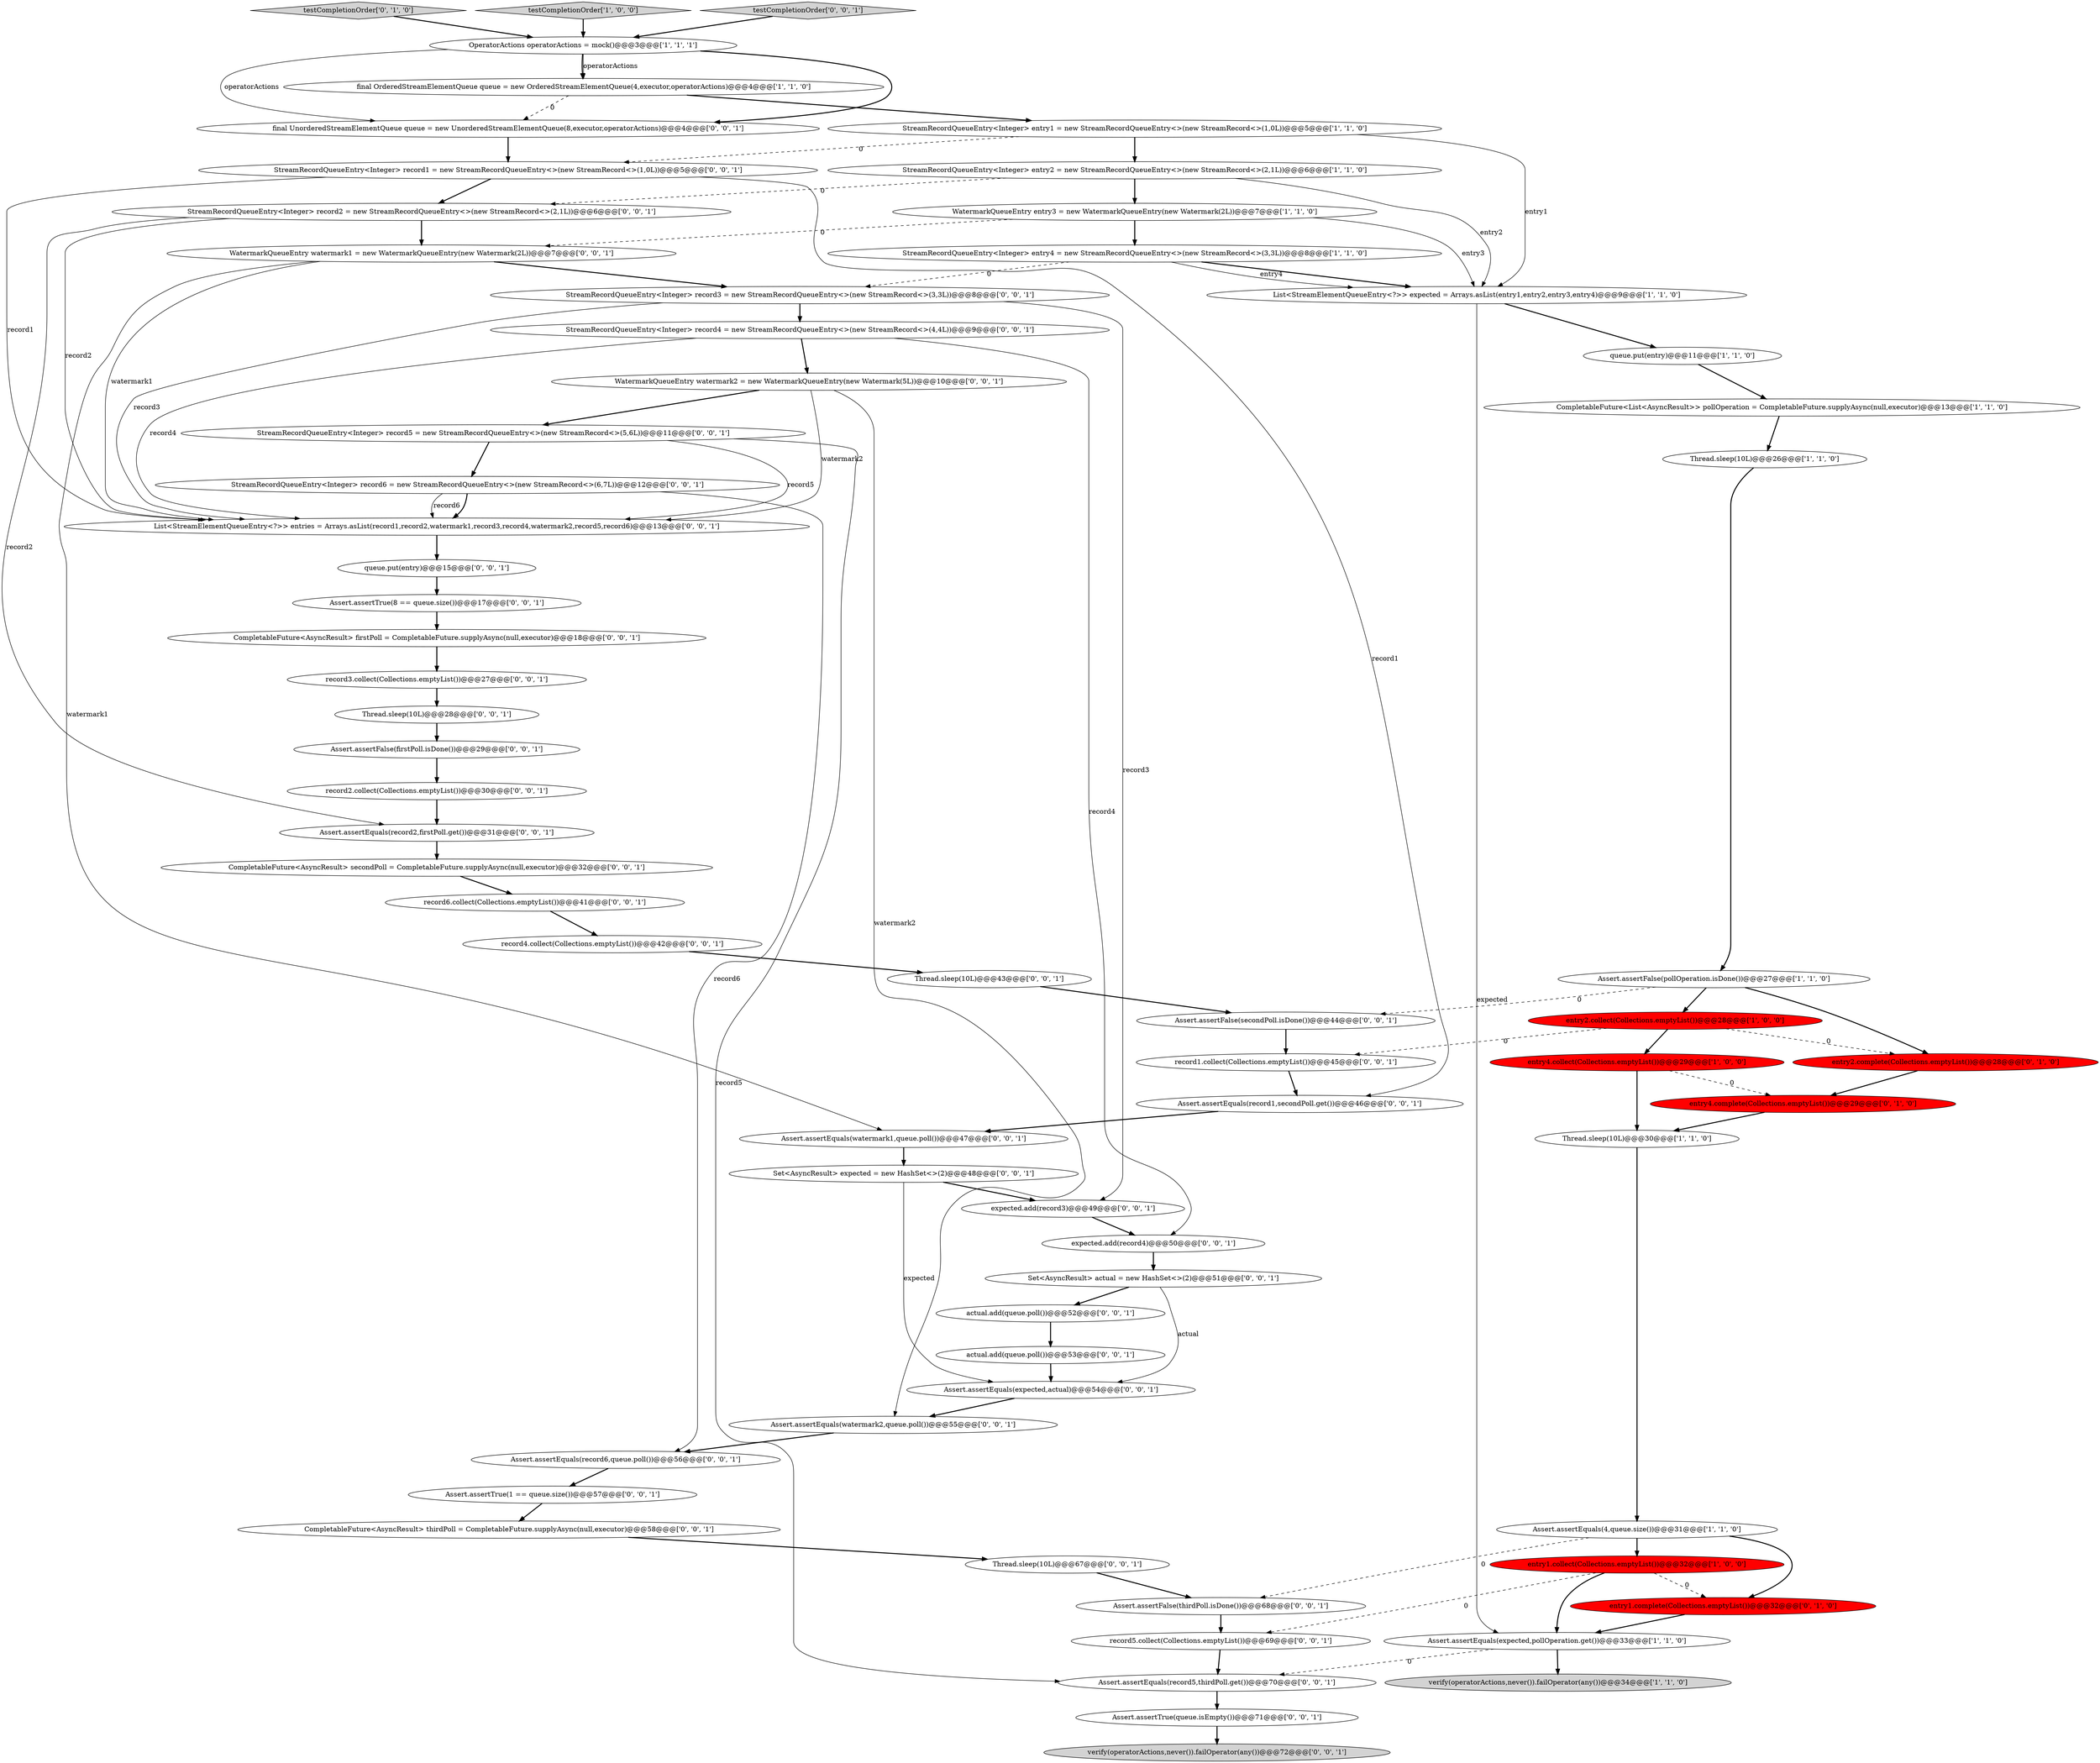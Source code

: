 digraph {
61 [style = filled, label = "record6.collect(Collections.emptyList())@@@41@@@['0', '0', '1']", fillcolor = white, shape = ellipse image = "AAA0AAABBB3BBB"];
62 [style = filled, label = "Assert.assertTrue(1 == queue.size())@@@57@@@['0', '0', '1']", fillcolor = white, shape = ellipse image = "AAA0AAABBB3BBB"];
17 [style = filled, label = "Thread.sleep(10L)@@@30@@@['1', '1', '0']", fillcolor = white, shape = ellipse image = "AAA0AAABBB1BBB"];
56 [style = filled, label = "record4.collect(Collections.emptyList())@@@42@@@['0', '0', '1']", fillcolor = white, shape = ellipse image = "AAA0AAABBB3BBB"];
9 [style = filled, label = "OperatorActions operatorActions = mock()@@@3@@@['1', '1', '1']", fillcolor = white, shape = ellipse image = "AAA0AAABBB1BBB"];
24 [style = filled, label = "StreamRecordQueueEntry<Integer> record5 = new StreamRecordQueueEntry<>(new StreamRecord<>(5,6L))@@@11@@@['0', '0', '1']", fillcolor = white, shape = ellipse image = "AAA0AAABBB3BBB"];
31 [style = filled, label = "Thread.sleep(10L)@@@67@@@['0', '0', '1']", fillcolor = white, shape = ellipse image = "AAA0AAABBB3BBB"];
43 [style = filled, label = "CompletableFuture<AsyncResult> firstPoll = CompletableFuture.supplyAsync(null,executor)@@@18@@@['0', '0', '1']", fillcolor = white, shape = ellipse image = "AAA0AAABBB3BBB"];
21 [style = filled, label = "entry2.complete(Collections.emptyList())@@@28@@@['0', '1', '0']", fillcolor = red, shape = ellipse image = "AAA1AAABBB2BBB"];
64 [style = filled, label = "actual.add(queue.poll())@@@52@@@['0', '0', '1']", fillcolor = white, shape = ellipse image = "AAA0AAABBB3BBB"];
8 [style = filled, label = "Assert.assertEquals(expected,pollOperation.get())@@@33@@@['1', '1', '0']", fillcolor = white, shape = ellipse image = "AAA0AAABBB1BBB"];
28 [style = filled, label = "Assert.assertFalse(secondPoll.isDone())@@@44@@@['0', '0', '1']", fillcolor = white, shape = ellipse image = "AAA0AAABBB3BBB"];
35 [style = filled, label = "Thread.sleep(10L)@@@43@@@['0', '0', '1']", fillcolor = white, shape = ellipse image = "AAA0AAABBB3BBB"];
39 [style = filled, label = "StreamRecordQueueEntry<Integer> record1 = new StreamRecordQueueEntry<>(new StreamRecord<>(1,0L))@@@5@@@['0', '0', '1']", fillcolor = white, shape = ellipse image = "AAA0AAABBB3BBB"];
1 [style = filled, label = "StreamRecordQueueEntry<Integer> entry4 = new StreamRecordQueueEntry<>(new StreamRecord<>(3,3L))@@@8@@@['1', '1', '0']", fillcolor = white, shape = ellipse image = "AAA0AAABBB1BBB"];
18 [style = filled, label = "WatermarkQueueEntry entry3 = new WatermarkQueueEntry(new Watermark(2L))@@@7@@@['1', '1', '0']", fillcolor = white, shape = ellipse image = "AAA0AAABBB1BBB"];
57 [style = filled, label = "Assert.assertEquals(watermark2,queue.poll())@@@55@@@['0', '0', '1']", fillcolor = white, shape = ellipse image = "AAA0AAABBB3BBB"];
52 [style = filled, label = "actual.add(queue.poll())@@@53@@@['0', '0', '1']", fillcolor = white, shape = ellipse image = "AAA0AAABBB3BBB"];
32 [style = filled, label = "Assert.assertEquals(record2,firstPoll.get())@@@31@@@['0', '0', '1']", fillcolor = white, shape = ellipse image = "AAA0AAABBB3BBB"];
22 [style = filled, label = "testCompletionOrder['0', '1', '0']", fillcolor = lightgray, shape = diamond image = "AAA0AAABBB2BBB"];
36 [style = filled, label = "StreamRecordQueueEntry<Integer> record4 = new StreamRecordQueueEntry<>(new StreamRecord<>(4,4L))@@@9@@@['0', '0', '1']", fillcolor = white, shape = ellipse image = "AAA0AAABBB3BBB"];
7 [style = filled, label = "StreamRecordQueueEntry<Integer> entry2 = new StreamRecordQueueEntry<>(new StreamRecord<>(2,1L))@@@6@@@['1', '1', '0']", fillcolor = white, shape = ellipse image = "AAA0AAABBB1BBB"];
54 [style = filled, label = "Assert.assertEquals(expected,actual)@@@54@@@['0', '0', '1']", fillcolor = white, shape = ellipse image = "AAA0AAABBB3BBB"];
4 [style = filled, label = "CompletableFuture<List<AsyncResult>> pollOperation = CompletableFuture.supplyAsync(null,executor)@@@13@@@['1', '1', '0']", fillcolor = white, shape = ellipse image = "AAA0AAABBB1BBB"];
29 [style = filled, label = "expected.add(record3)@@@49@@@['0', '0', '1']", fillcolor = white, shape = ellipse image = "AAA0AAABBB3BBB"];
59 [style = filled, label = "Assert.assertFalse(firstPoll.isDone())@@@29@@@['0', '0', '1']", fillcolor = white, shape = ellipse image = "AAA0AAABBB3BBB"];
3 [style = filled, label = "final OrderedStreamElementQueue queue = new OrderedStreamElementQueue(4,executor,operatorActions)@@@4@@@['1', '1', '0']", fillcolor = white, shape = ellipse image = "AAA0AAABBB1BBB"];
48 [style = filled, label = "Assert.assertTrue(queue.isEmpty())@@@71@@@['0', '0', '1']", fillcolor = white, shape = ellipse image = "AAA0AAABBB3BBB"];
65 [style = filled, label = "verify(operatorActions,never()).failOperator(any())@@@72@@@['0', '0', '1']", fillcolor = lightgray, shape = ellipse image = "AAA0AAABBB3BBB"];
42 [style = filled, label = "Assert.assertFalse(thirdPoll.isDone())@@@68@@@['0', '0', '1']", fillcolor = white, shape = ellipse image = "AAA0AAABBB3BBB"];
47 [style = filled, label = "Assert.assertEquals(record1,secondPoll.get())@@@46@@@['0', '0', '1']", fillcolor = white, shape = ellipse image = "AAA0AAABBB3BBB"];
55 [style = filled, label = "CompletableFuture<AsyncResult> secondPoll = CompletableFuture.supplyAsync(null,executor)@@@32@@@['0', '0', '1']", fillcolor = white, shape = ellipse image = "AAA0AAABBB3BBB"];
5 [style = filled, label = "entry1.collect(Collections.emptyList())@@@32@@@['1', '0', '0']", fillcolor = red, shape = ellipse image = "AAA1AAABBB1BBB"];
60 [style = filled, label = "Set<AsyncResult> expected = new HashSet<>(2)@@@48@@@['0', '0', '1']", fillcolor = white, shape = ellipse image = "AAA0AAABBB3BBB"];
53 [style = filled, label = "List<StreamElementQueueEntry<?>> entries = Arrays.asList(record1,record2,watermark1,record3,record4,watermark2,record5,record6)@@@13@@@['0', '0', '1']", fillcolor = white, shape = ellipse image = "AAA0AAABBB3BBB"];
23 [style = filled, label = "record3.collect(Collections.emptyList())@@@27@@@['0', '0', '1']", fillcolor = white, shape = ellipse image = "AAA0AAABBB3BBB"];
11 [style = filled, label = "entry4.collect(Collections.emptyList())@@@29@@@['1', '0', '0']", fillcolor = red, shape = ellipse image = "AAA1AAABBB1BBB"];
41 [style = filled, label = "queue.put(entry)@@@15@@@['0', '0', '1']", fillcolor = white, shape = ellipse image = "AAA0AAABBB3BBB"];
26 [style = filled, label = "CompletableFuture<AsyncResult> thirdPoll = CompletableFuture.supplyAsync(null,executor)@@@58@@@['0', '0', '1']", fillcolor = white, shape = ellipse image = "AAA0AAABBB3BBB"];
49 [style = filled, label = "Assert.assertEquals(record6,queue.poll())@@@56@@@['0', '0', '1']", fillcolor = white, shape = ellipse image = "AAA0AAABBB3BBB"];
51 [style = filled, label = "final UnorderedStreamElementQueue queue = new UnorderedStreamElementQueue(8,executor,operatorActions)@@@4@@@['0', '0', '1']", fillcolor = white, shape = ellipse image = "AAA0AAABBB3BBB"];
6 [style = filled, label = "List<StreamElementQueueEntry<?>> expected = Arrays.asList(entry1,entry2,entry3,entry4)@@@9@@@['1', '1', '0']", fillcolor = white, shape = ellipse image = "AAA0AAABBB1BBB"];
2 [style = filled, label = "entry2.collect(Collections.emptyList())@@@28@@@['1', '0', '0']", fillcolor = red, shape = ellipse image = "AAA1AAABBB1BBB"];
44 [style = filled, label = "Set<AsyncResult> actual = new HashSet<>(2)@@@51@@@['0', '0', '1']", fillcolor = white, shape = ellipse image = "AAA0AAABBB3BBB"];
13 [style = filled, label = "Thread.sleep(10L)@@@26@@@['1', '1', '0']", fillcolor = white, shape = ellipse image = "AAA0AAABBB1BBB"];
27 [style = filled, label = "StreamRecordQueueEntry<Integer> record2 = new StreamRecordQueueEntry<>(new StreamRecord<>(2,1L))@@@6@@@['0', '0', '1']", fillcolor = white, shape = ellipse image = "AAA0AAABBB3BBB"];
63 [style = filled, label = "WatermarkQueueEntry watermark2 = new WatermarkQueueEntry(new Watermark(5L))@@@10@@@['0', '0', '1']", fillcolor = white, shape = ellipse image = "AAA0AAABBB3BBB"];
25 [style = filled, label = "expected.add(record4)@@@50@@@['0', '0', '1']", fillcolor = white, shape = ellipse image = "AAA0AAABBB3BBB"];
10 [style = filled, label = "Assert.assertEquals(4,queue.size())@@@31@@@['1', '1', '0']", fillcolor = white, shape = ellipse image = "AAA0AAABBB1BBB"];
37 [style = filled, label = "Assert.assertEquals(watermark1,queue.poll())@@@47@@@['0', '0', '1']", fillcolor = white, shape = ellipse image = "AAA0AAABBB3BBB"];
14 [style = filled, label = "testCompletionOrder['1', '0', '0']", fillcolor = lightgray, shape = diamond image = "AAA0AAABBB1BBB"];
19 [style = filled, label = "entry4.complete(Collections.emptyList())@@@29@@@['0', '1', '0']", fillcolor = red, shape = ellipse image = "AAA1AAABBB2BBB"];
46 [style = filled, label = "testCompletionOrder['0', '0', '1']", fillcolor = lightgray, shape = diamond image = "AAA0AAABBB3BBB"];
50 [style = filled, label = "Assert.assertTrue(8 == queue.size())@@@17@@@['0', '0', '1']", fillcolor = white, shape = ellipse image = "AAA0AAABBB3BBB"];
38 [style = filled, label = "record5.collect(Collections.emptyList())@@@69@@@['0', '0', '1']", fillcolor = white, shape = ellipse image = "AAA0AAABBB3BBB"];
15 [style = filled, label = "verify(operatorActions,never()).failOperator(any())@@@34@@@['1', '1', '0']", fillcolor = lightgray, shape = ellipse image = "AAA0AAABBB1BBB"];
40 [style = filled, label = "Assert.assertEquals(record5,thirdPoll.get())@@@70@@@['0', '0', '1']", fillcolor = white, shape = ellipse image = "AAA0AAABBB3BBB"];
45 [style = filled, label = "Thread.sleep(10L)@@@28@@@['0', '0', '1']", fillcolor = white, shape = ellipse image = "AAA0AAABBB3BBB"];
33 [style = filled, label = "WatermarkQueueEntry watermark1 = new WatermarkQueueEntry(new Watermark(2L))@@@7@@@['0', '0', '1']", fillcolor = white, shape = ellipse image = "AAA0AAABBB3BBB"];
34 [style = filled, label = "StreamRecordQueueEntry<Integer> record6 = new StreamRecordQueueEntry<>(new StreamRecord<>(6,7L))@@@12@@@['0', '0', '1']", fillcolor = white, shape = ellipse image = "AAA0AAABBB3BBB"];
66 [style = filled, label = "record2.collect(Collections.emptyList())@@@30@@@['0', '0', '1']", fillcolor = white, shape = ellipse image = "AAA0AAABBB3BBB"];
58 [style = filled, label = "StreamRecordQueueEntry<Integer> record3 = new StreamRecordQueueEntry<>(new StreamRecord<>(3,3L))@@@8@@@['0', '0', '1']", fillcolor = white, shape = ellipse image = "AAA0AAABBB3BBB"];
0 [style = filled, label = "Assert.assertFalse(pollOperation.isDone())@@@27@@@['1', '1', '0']", fillcolor = white, shape = ellipse image = "AAA0AAABBB1BBB"];
16 [style = filled, label = "queue.put(entry)@@@11@@@['1', '1', '0']", fillcolor = white, shape = ellipse image = "AAA0AAABBB1BBB"];
30 [style = filled, label = "record1.collect(Collections.emptyList())@@@45@@@['0', '0', '1']", fillcolor = white, shape = ellipse image = "AAA0AAABBB3BBB"];
20 [style = filled, label = "entry1.complete(Collections.emptyList())@@@32@@@['0', '1', '0']", fillcolor = red, shape = ellipse image = "AAA1AAABBB2BBB"];
12 [style = filled, label = "StreamRecordQueueEntry<Integer> entry1 = new StreamRecordQueueEntry<>(new StreamRecord<>(1,0L))@@@5@@@['1', '1', '0']", fillcolor = white, shape = ellipse image = "AAA0AAABBB1BBB"];
24->53 [style = solid, label="record5"];
60->54 [style = solid, label="expected"];
36->25 [style = solid, label="record4"];
23->45 [style = bold, label=""];
61->56 [style = bold, label=""];
60->29 [style = bold, label=""];
54->57 [style = bold, label=""];
24->34 [style = bold, label=""];
47->37 [style = bold, label=""];
9->3 [style = solid, label="operatorActions"];
43->23 [style = bold, label=""];
12->7 [style = bold, label=""];
59->66 [style = bold, label=""];
25->44 [style = bold, label=""];
18->6 [style = solid, label="entry3"];
58->29 [style = solid, label="record3"];
3->51 [style = dashed, label="0"];
37->60 [style = bold, label=""];
53->41 [style = bold, label=""];
51->39 [style = bold, label=""];
14->9 [style = bold, label=""];
27->33 [style = bold, label=""];
18->33 [style = dashed, label="0"];
34->53 [style = bold, label=""];
1->58 [style = dashed, label="0"];
36->63 [style = bold, label=""];
24->40 [style = solid, label="record5"];
9->51 [style = bold, label=""];
50->43 [style = bold, label=""];
64->52 [style = bold, label=""];
21->19 [style = bold, label=""];
28->30 [style = bold, label=""];
22->9 [style = bold, label=""];
45->59 [style = bold, label=""];
0->21 [style = bold, label=""];
49->62 [style = bold, label=""];
0->28 [style = dashed, label="0"];
2->30 [style = dashed, label="0"];
7->6 [style = solid, label="entry2"];
5->20 [style = dashed, label="0"];
35->28 [style = bold, label=""];
20->8 [style = bold, label=""];
9->51 [style = solid, label="operatorActions"];
18->1 [style = bold, label=""];
2->21 [style = dashed, label="0"];
11->17 [style = bold, label=""];
5->38 [style = dashed, label="0"];
30->47 [style = bold, label=""];
62->26 [style = bold, label=""];
33->58 [style = bold, label=""];
41->50 [style = bold, label=""];
42->38 [style = bold, label=""];
12->39 [style = dashed, label="0"];
52->54 [style = bold, label=""];
13->0 [style = bold, label=""];
17->10 [style = bold, label=""];
8->40 [style = dashed, label="0"];
46->9 [style = bold, label=""];
8->15 [style = bold, label=""];
4->13 [style = bold, label=""];
34->49 [style = solid, label="record6"];
19->17 [style = bold, label=""];
3->12 [style = bold, label=""];
44->54 [style = solid, label="actual"];
63->24 [style = bold, label=""];
33->37 [style = solid, label="watermark1"];
55->61 [style = bold, label=""];
56->35 [style = bold, label=""];
31->42 [style = bold, label=""];
26->31 [style = bold, label=""];
1->6 [style = bold, label=""];
10->5 [style = bold, label=""];
34->53 [style = solid, label="record6"];
7->18 [style = bold, label=""];
9->3 [style = bold, label=""];
16->4 [style = bold, label=""];
38->40 [style = bold, label=""];
63->53 [style = solid, label="watermark2"];
2->11 [style = bold, label=""];
58->36 [style = bold, label=""];
36->53 [style = solid, label="record4"];
27->32 [style = solid, label="record2"];
5->8 [style = bold, label=""];
10->20 [style = bold, label=""];
6->8 [style = solid, label="expected"];
40->48 [style = bold, label=""];
58->53 [style = solid, label="record3"];
0->2 [style = bold, label=""];
29->25 [style = bold, label=""];
39->27 [style = bold, label=""];
10->42 [style = dashed, label="0"];
39->53 [style = solid, label="record1"];
1->6 [style = solid, label="entry4"];
7->27 [style = dashed, label="0"];
33->53 [style = solid, label="watermark1"];
32->55 [style = bold, label=""];
11->19 [style = dashed, label="0"];
6->16 [style = bold, label=""];
27->53 [style = solid, label="record2"];
12->6 [style = solid, label="entry1"];
63->57 [style = solid, label="watermark2"];
39->47 [style = solid, label="record1"];
57->49 [style = bold, label=""];
48->65 [style = bold, label=""];
66->32 [style = bold, label=""];
44->64 [style = bold, label=""];
}
